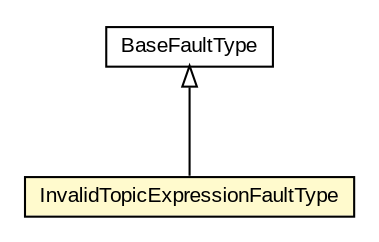 #!/usr/local/bin/dot
#
# Class diagram 
# Generated by UMLGraph version R5_6-24-gf6e263 (http://www.umlgraph.org/)
#

digraph G {
	edge [fontname="arial",fontsize=10,labelfontname="arial",labelfontsize=10];
	node [fontname="arial",fontsize=10,shape=plaintext];
	nodesep=0.25;
	ranksep=0.5;
	// org.oasis_open.docs.wsn.b_2.InvalidTopicExpressionFaultType
	c671804 [label=<<table title="org.oasis_open.docs.wsn.b_2.InvalidTopicExpressionFaultType" border="0" cellborder="1" cellspacing="0" cellpadding="2" port="p" bgcolor="lemonChiffon" href="./InvalidTopicExpressionFaultType.html">
		<tr><td><table border="0" cellspacing="0" cellpadding="1">
<tr><td align="center" balign="center"> InvalidTopicExpressionFaultType </td></tr>
		</table></td></tr>
		</table>>, URL="./InvalidTopicExpressionFaultType.html", fontname="arial", fontcolor="black", fontsize=10.0];
	// org.oasis_open.docs.wsrf.bf_2.BaseFaultType
	c671831 [label=<<table title="org.oasis_open.docs.wsrf.bf_2.BaseFaultType" border="0" cellborder="1" cellspacing="0" cellpadding="2" port="p" href="../../wsrf/bf_2/BaseFaultType.html">
		<tr><td><table border="0" cellspacing="0" cellpadding="1">
<tr><td align="center" balign="center"> BaseFaultType </td></tr>
		</table></td></tr>
		</table>>, URL="../../wsrf/bf_2/BaseFaultType.html", fontname="arial", fontcolor="black", fontsize=10.0];
	//org.oasis_open.docs.wsn.b_2.InvalidTopicExpressionFaultType extends org.oasis_open.docs.wsrf.bf_2.BaseFaultType
	c671831:p -> c671804:p [dir=back,arrowtail=empty];
}

